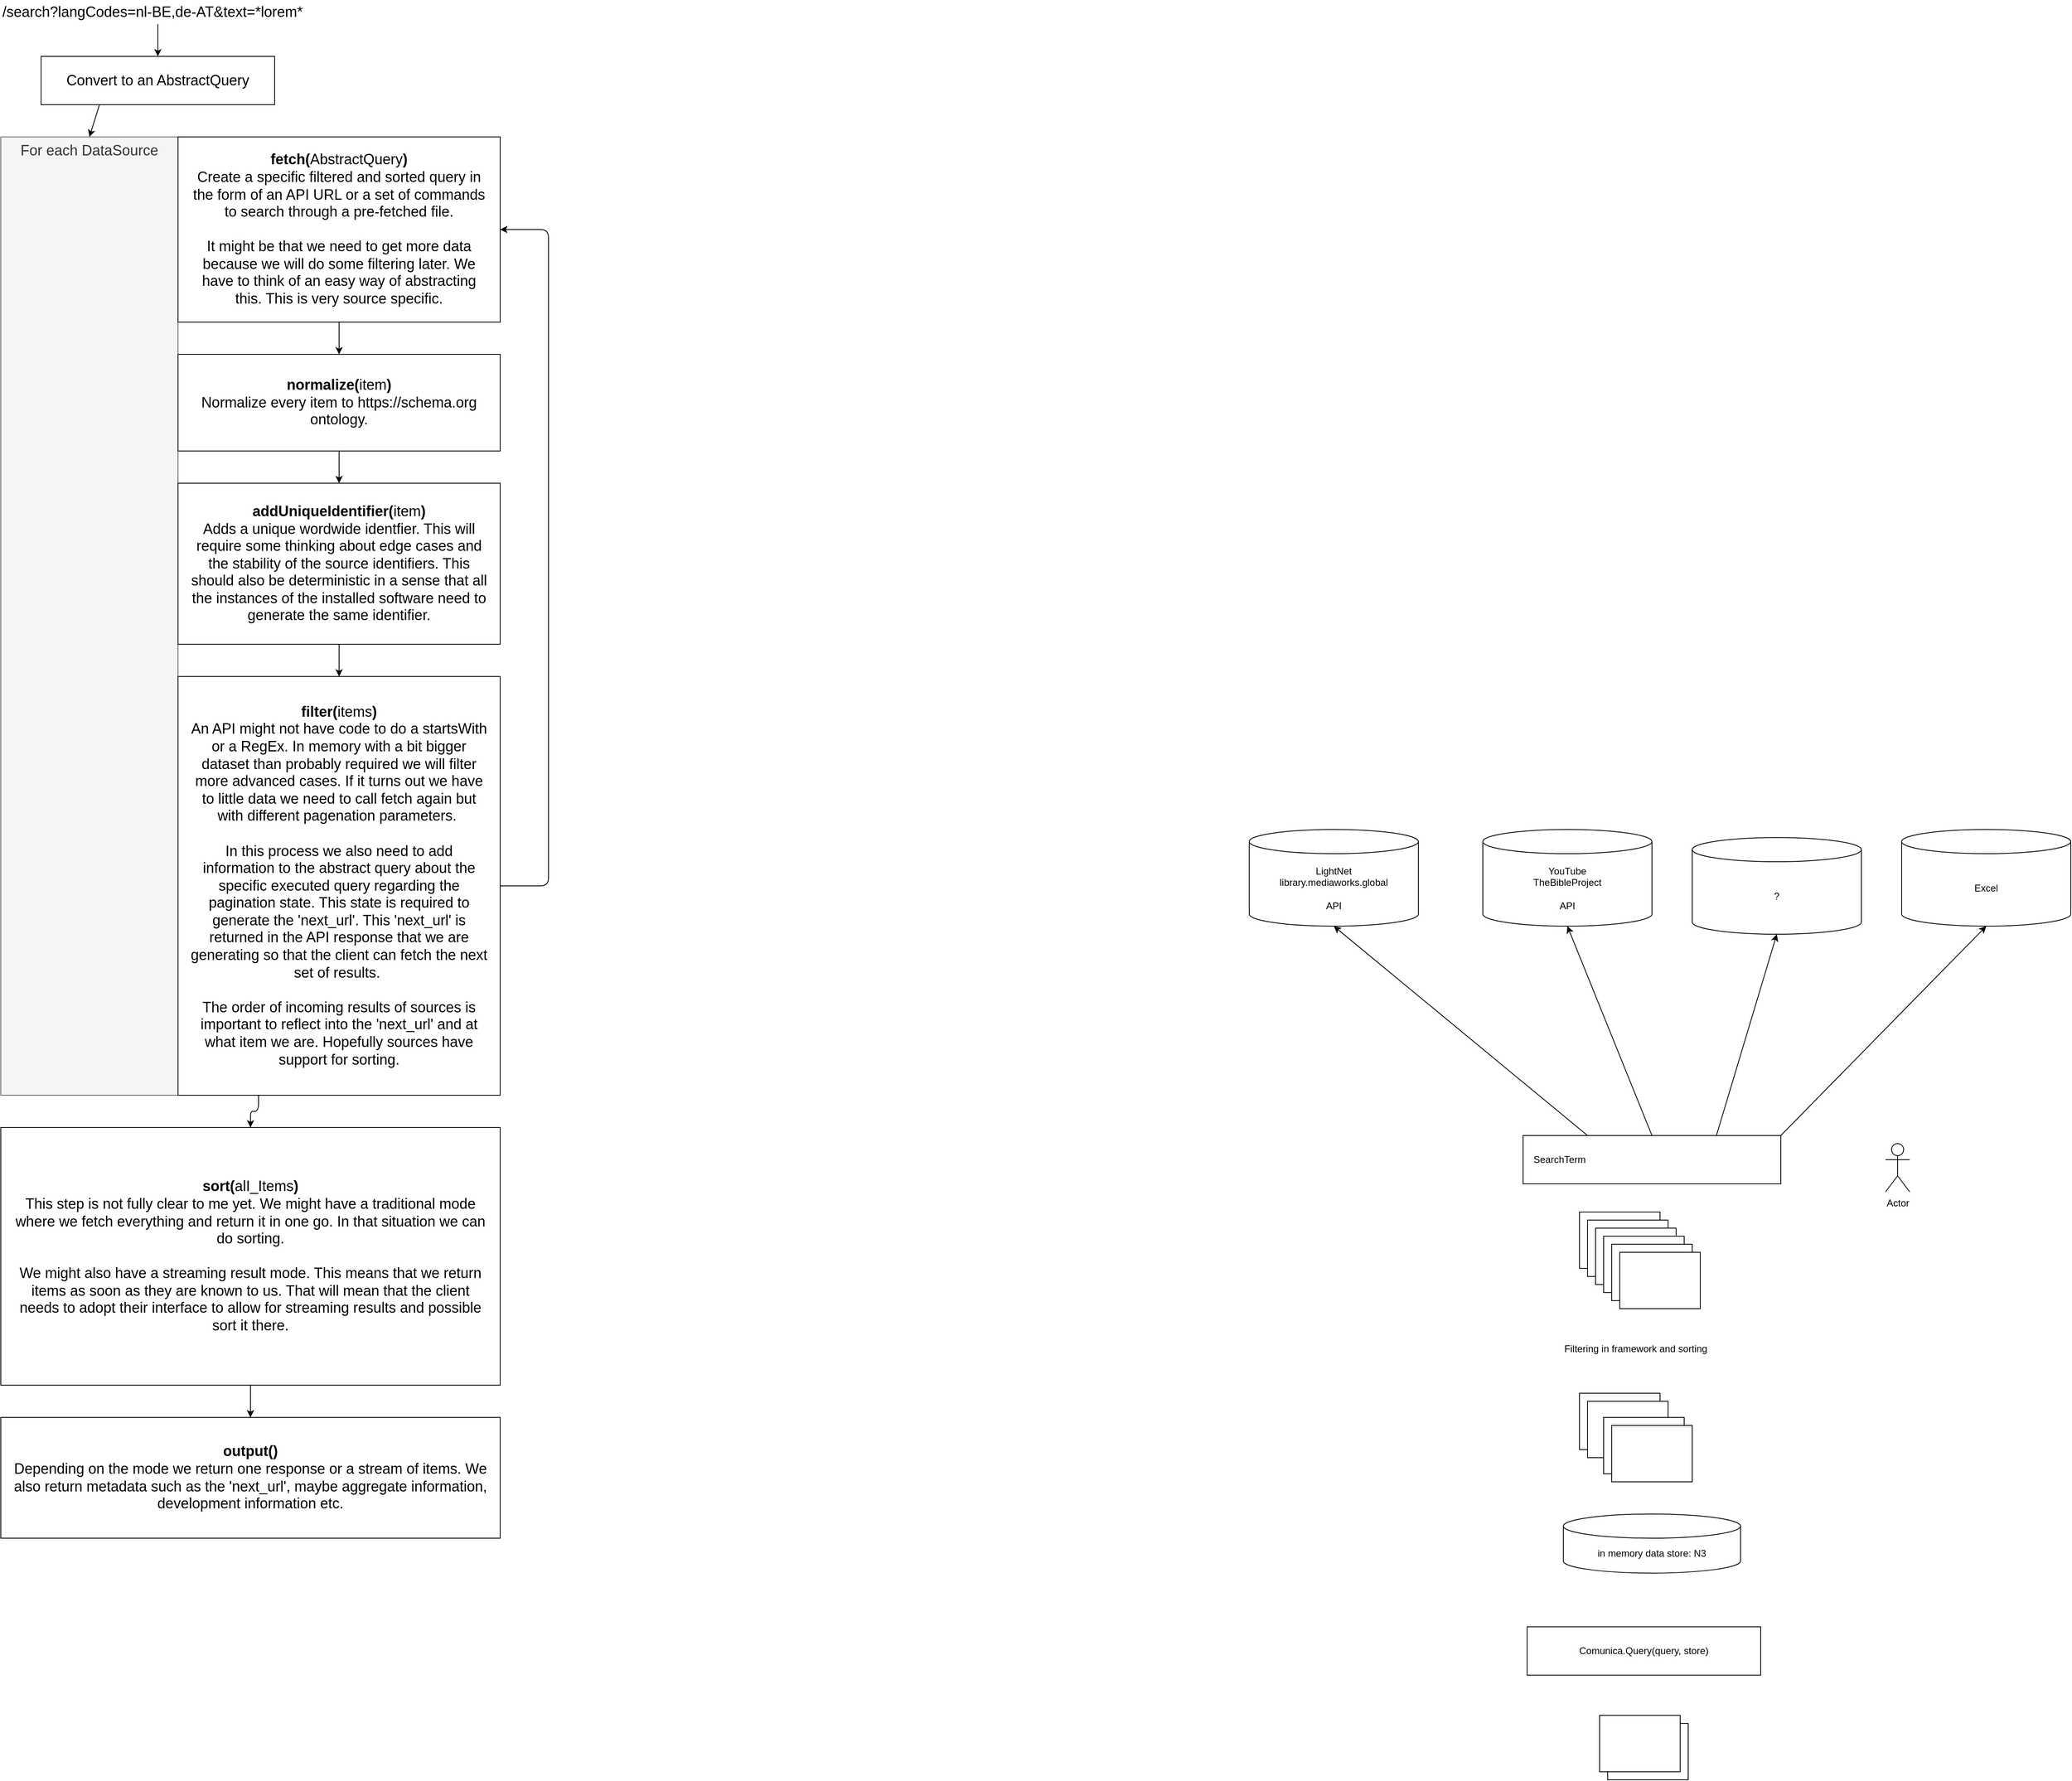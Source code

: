 <mxfile>
    <diagram id="UzllzLov6MiDBfOCMm3I" name="Page-1">
        <mxGraphModel dx="1556" dy="976" grid="1" gridSize="10" guides="1" tooltips="1" connect="1" arrows="1" fold="1" page="1" pageScale="1" pageWidth="850" pageHeight="1100" math="0" shadow="0">
            <root>
                <mxCell id="0"/>
                <mxCell id="1" parent="0"/>
                <mxCell id="36" value="" style="rounded=0;whiteSpace=wrap;html=1;" vertex="1" parent="1">
                    <mxGeometry x="2000" y="1545" width="100" height="70" as="geometry"/>
                </mxCell>
                <mxCell id="10" style="edgeStyle=none;html=1;exitX=0.5;exitY=1;exitDx=0;exitDy=0;entryX=0.5;entryY=0;entryDx=0;entryDy=0;fontSize=18;" parent="1" source="4" target="7" edge="1">
                    <mxGeometry relative="1" as="geometry"/>
                </mxCell>
                <mxCell id="4" value="/search?langCodes=nl-BE,de-AT&amp;amp;text=*lorem*" style="text;html=1;strokeColor=none;fillColor=none;align=left;verticalAlign=middle;whiteSpace=wrap;rounded=0;fontSize=18;" parent="1" vertex="1">
                    <mxGeometry x="40" y="40" width="390" height="30" as="geometry"/>
                </mxCell>
                <mxCell id="13" style="edgeStyle=none;html=1;exitX=0.25;exitY=1;exitDx=0;exitDy=0;entryX=0.5;entryY=0;entryDx=0;entryDy=0;fontSize=18;" parent="1" source="7" target="11" edge="1">
                    <mxGeometry relative="1" as="geometry"/>
                </mxCell>
                <mxCell id="7" value="Convert to an AbstractQuery" style="rounded=0;whiteSpace=wrap;html=1;fontSize=18;" parent="1" vertex="1">
                    <mxGeometry x="90" y="110" width="290" height="60" as="geometry"/>
                </mxCell>
                <mxCell id="11" value="For each DataSource" style="rounded=0;whiteSpace=wrap;html=1;fontSize=18;fillColor=#f5f5f5;fontColor=#333333;strokeColor=#666666;verticalAlign=top;" parent="1" vertex="1">
                    <mxGeometry x="40" y="210" width="220" height="1190" as="geometry"/>
                </mxCell>
                <mxCell id="15" style="edgeStyle=none;html=1;exitX=0.5;exitY=1;exitDx=0;exitDy=0;entryX=0.5;entryY=0;entryDx=0;entryDy=0;fontSize=18;" parent="1" source="12" target="14" edge="1">
                    <mxGeometry relative="1" as="geometry"/>
                </mxCell>
                <mxCell id="12" value="&lt;b&gt;fetch(&lt;/b&gt;AbstractQuery&lt;b&gt;)&lt;/b&gt;&lt;br&gt;Create a specific filtered and sorted query in the form of an API URL or a set of commands to search through a pre-fetched file.&lt;br&gt;&lt;br&gt;It might be that we need to get more data because we will do some filtering later. We have to think of an easy way of abstracting this. This is very source specific." style="rounded=0;whiteSpace=wrap;html=1;fontSize=18;spacing=15;" parent="1" vertex="1">
                    <mxGeometry x="260" y="210" width="400" height="230" as="geometry"/>
                </mxCell>
                <mxCell id="17" style="edgeStyle=none;html=1;exitX=0.5;exitY=1;exitDx=0;exitDy=0;entryX=0.5;entryY=0;entryDx=0;entryDy=0;fontSize=18;" parent="1" source="14" target="16" edge="1">
                    <mxGeometry relative="1" as="geometry"/>
                </mxCell>
                <mxCell id="14" value="&lt;b&gt;normalize(&lt;/b&gt;item&lt;b&gt;)&lt;/b&gt;&lt;br&gt;Normalize every item to https://schema.org ontology." style="rounded=0;whiteSpace=wrap;html=1;fontSize=18;spacing=15;" parent="1" vertex="1">
                    <mxGeometry x="260" y="480" width="400" height="120" as="geometry"/>
                </mxCell>
                <mxCell id="20" style="edgeStyle=orthogonalEdgeStyle;html=1;exitX=0.5;exitY=1;exitDx=0;exitDy=0;entryX=0.5;entryY=0;entryDx=0;entryDy=0;fontSize=18;" parent="1" source="16" target="18" edge="1">
                    <mxGeometry relative="1" as="geometry"/>
                </mxCell>
                <mxCell id="16" value="&lt;b&gt;addUniqueIdentifier(&lt;/b&gt;item&lt;b&gt;)&lt;/b&gt;&lt;br&gt;Adds a unique wordwide identfier. This will require some thinking about edge cases and the stability of the source identifiers. This should also be deterministic in a sense that all the instances of the installed software need to generate the same identifier." style="rounded=0;whiteSpace=wrap;html=1;fontSize=18;spacing=15;" parent="1" vertex="1">
                    <mxGeometry x="260" y="640" width="400" height="200" as="geometry"/>
                </mxCell>
                <mxCell id="19" style="edgeStyle=orthogonalEdgeStyle;html=1;exitX=1;exitY=0.5;exitDx=0;exitDy=0;entryX=1;entryY=0.5;entryDx=0;entryDy=0;fontSize=18;" parent="1" source="18" target="12" edge="1">
                    <mxGeometry relative="1" as="geometry">
                        <Array as="points">
                            <mxPoint x="720" y="1140"/>
                            <mxPoint x="720" y="325"/>
                        </Array>
                    </mxGeometry>
                </mxCell>
                <mxCell id="23" style="edgeStyle=orthogonalEdgeStyle;html=1;exitX=0.25;exitY=1;exitDx=0;exitDy=0;fontSize=18;" parent="1" source="18" target="21" edge="1">
                    <mxGeometry relative="1" as="geometry"/>
                </mxCell>
                <mxCell id="18" value="&lt;b&gt;filter(&lt;/b&gt;items&lt;b&gt;)&lt;/b&gt;&lt;br&gt;An API might not have code to do a startsWith or a RegEx. In memory with a bit bigger dataset than probably required we will filter more advanced cases. If it turns out we have to little data we need to call fetch again but with different pagenation parameters.&amp;nbsp;&lt;br&gt;&lt;br&gt;In this process we also need to add information to the abstract query about the specific executed query regarding the pagination state. This state is required to generate the 'next_url'. This 'next_url' is returned in the API response that we are generating so that the client can fetch the next set of results.&amp;nbsp;&lt;br&gt;&lt;br&gt;The order of incoming results of sources is important to reflect into the 'next_url' and at what item we are. Hopefully sources have support for sorting." style="rounded=0;whiteSpace=wrap;html=1;fontSize=18;spacing=15;" parent="1" vertex="1">
                    <mxGeometry x="260" y="880" width="400" height="520" as="geometry"/>
                </mxCell>
                <mxCell id="25" style="edgeStyle=orthogonalEdgeStyle;html=1;exitX=0.5;exitY=1;exitDx=0;exitDy=0;entryX=0.5;entryY=0;entryDx=0;entryDy=0;fontSize=18;" parent="1" source="21" target="24" edge="1">
                    <mxGeometry relative="1" as="geometry"/>
                </mxCell>
                <mxCell id="21" value="&lt;b&gt;sort(&lt;/b&gt;alI_Items&lt;b&gt;)&lt;/b&gt;&lt;br&gt;This step is not fully clear to me yet. We might have a traditional mode where we fetch everything and return it in one go. In that situation we can do sorting.&lt;br&gt;&lt;br&gt;We might also have a streaming result mode. This means that we return items as soon as they are known to us. That will mean that the client needs to adopt their interface to allow for streaming results and possible sort it there." style="rounded=0;whiteSpace=wrap;html=1;fontSize=18;spacing=15;" parent="1" vertex="1">
                    <mxGeometry x="40" y="1440" width="620" height="320" as="geometry"/>
                </mxCell>
                <mxCell id="24" value="&lt;b&gt;output()&lt;/b&gt;&lt;br&gt;Depending on the mode we return one response or a stream of items. We also return metadata such as the 'next_url', maybe aggregate information, development information etc." style="rounded=0;whiteSpace=wrap;html=1;fontSize=18;spacing=15;" parent="1" vertex="1">
                    <mxGeometry x="40" y="1800" width="620" height="150" as="geometry"/>
                </mxCell>
                <mxCell id="26" value="LightNet&lt;br&gt;library.mediaworks.global&lt;br&gt;&lt;br&gt;API" style="shape=cylinder3;whiteSpace=wrap;html=1;boundedLbl=1;backgroundOutline=1;size=15;" vertex="1" parent="1">
                    <mxGeometry x="1590" y="1070" width="210" height="120" as="geometry"/>
                </mxCell>
                <mxCell id="27" value="YouTube&lt;br&gt;TheBibleProject&lt;br&gt;&lt;br&gt;API" style="shape=cylinder3;whiteSpace=wrap;html=1;boundedLbl=1;backgroundOutline=1;size=15;" vertex="1" parent="1">
                    <mxGeometry x="1880" y="1070" width="210" height="120" as="geometry"/>
                </mxCell>
                <mxCell id="28" value="?" style="shape=cylinder3;whiteSpace=wrap;html=1;boundedLbl=1;backgroundOutline=1;size=15;" vertex="1" parent="1">
                    <mxGeometry x="2140" y="1080" width="210" height="120" as="geometry"/>
                </mxCell>
                <mxCell id="29" value="Excel" style="shape=cylinder3;whiteSpace=wrap;html=1;boundedLbl=1;backgroundOutline=1;size=15;" vertex="1" parent="1">
                    <mxGeometry x="2400" y="1070" width="210" height="120" as="geometry"/>
                </mxCell>
                <mxCell id="30" value="Actor" style="shape=umlActor;verticalLabelPosition=bottom;verticalAlign=top;html=1;outlineConnect=0;" vertex="1" parent="1">
                    <mxGeometry x="2380" y="1460" width="30" height="60" as="geometry"/>
                </mxCell>
                <mxCell id="32" style="edgeStyle=none;html=1;exitX=0.25;exitY=0;exitDx=0;exitDy=0;entryX=0.5;entryY=1;entryDx=0;entryDy=0;entryPerimeter=0;" edge="1" parent="1" source="31" target="26">
                    <mxGeometry relative="1" as="geometry"/>
                </mxCell>
                <mxCell id="33" style="edgeStyle=none;html=1;exitX=0.5;exitY=0;exitDx=0;exitDy=0;entryX=0.5;entryY=1;entryDx=0;entryDy=0;entryPerimeter=0;" edge="1" parent="1" source="31" target="27">
                    <mxGeometry relative="1" as="geometry"/>
                </mxCell>
                <mxCell id="34" style="edgeStyle=none;html=1;exitX=0.75;exitY=0;exitDx=0;exitDy=0;entryX=0.5;entryY=1;entryDx=0;entryDy=0;entryPerimeter=0;" edge="1" parent="1" source="31" target="28">
                    <mxGeometry relative="1" as="geometry"/>
                </mxCell>
                <mxCell id="35" style="edgeStyle=none;html=1;exitX=1;exitY=0;exitDx=0;exitDy=0;entryX=0.5;entryY=1;entryDx=0;entryDy=0;entryPerimeter=0;" edge="1" parent="1" source="31" target="29">
                    <mxGeometry relative="1" as="geometry"/>
                </mxCell>
                <mxCell id="31" value="SearchTerm" style="rounded=0;whiteSpace=wrap;html=1;align=left;spacing=13;" vertex="1" parent="1">
                    <mxGeometry x="1930" y="1450" width="320" height="60" as="geometry"/>
                </mxCell>
                <mxCell id="37" value="" style="rounded=0;whiteSpace=wrap;html=1;" vertex="1" parent="1">
                    <mxGeometry x="2010" y="1555" width="100" height="70" as="geometry"/>
                </mxCell>
                <mxCell id="38" value="" style="rounded=0;whiteSpace=wrap;html=1;" vertex="1" parent="1">
                    <mxGeometry x="2020" y="1565" width="100" height="70" as="geometry"/>
                </mxCell>
                <mxCell id="39" value="" style="rounded=0;whiteSpace=wrap;html=1;" vertex="1" parent="1">
                    <mxGeometry x="2030" y="1575" width="100" height="70" as="geometry"/>
                </mxCell>
                <mxCell id="40" value="" style="rounded=0;whiteSpace=wrap;html=1;" vertex="1" parent="1">
                    <mxGeometry x="2040" y="1585" width="100" height="70" as="geometry"/>
                </mxCell>
                <mxCell id="41" value="" style="rounded=0;whiteSpace=wrap;html=1;" vertex="1" parent="1">
                    <mxGeometry x="2050" y="1595" width="100" height="70" as="geometry"/>
                </mxCell>
                <mxCell id="42" value="" style="rounded=0;whiteSpace=wrap;html=1;" vertex="1" parent="1">
                    <mxGeometry x="2000" y="1770" width="100" height="70" as="geometry"/>
                </mxCell>
                <mxCell id="43" value="" style="rounded=0;whiteSpace=wrap;html=1;" vertex="1" parent="1">
                    <mxGeometry x="2010" y="1780" width="100" height="70" as="geometry"/>
                </mxCell>
                <mxCell id="45" value="" style="rounded=0;whiteSpace=wrap;html=1;" vertex="1" parent="1">
                    <mxGeometry x="2030" y="1800" width="100" height="70" as="geometry"/>
                </mxCell>
                <mxCell id="46" value="" style="rounded=0;whiteSpace=wrap;html=1;" vertex="1" parent="1">
                    <mxGeometry x="2040" y="1810" width="100" height="70" as="geometry"/>
                </mxCell>
                <mxCell id="48" value="Filtering in framework and sorting" style="text;html=1;strokeColor=none;fillColor=none;align=center;verticalAlign=middle;whiteSpace=wrap;rounded=0;" vertex="1" parent="1">
                    <mxGeometry x="1840" y="1700" width="460" height="30" as="geometry"/>
                </mxCell>
                <mxCell id="49" value="in memory data store: N3" style="shape=cylinder3;whiteSpace=wrap;html=1;boundedLbl=1;backgroundOutline=1;size=15;" vertex="1" parent="1">
                    <mxGeometry x="1980" y="1920" width="220" height="73.33" as="geometry"/>
                </mxCell>
                <mxCell id="50" value="Comunica.Query(query, store)" style="rounded=0;whiteSpace=wrap;html=1;" vertex="1" parent="1">
                    <mxGeometry x="1935" y="2060" width="290" height="60" as="geometry"/>
                </mxCell>
                <mxCell id="51" value="" style="rounded=0;whiteSpace=wrap;html=1;" vertex="1" parent="1">
                    <mxGeometry x="2035" y="2180" width="100" height="70" as="geometry"/>
                </mxCell>
                <mxCell id="52" value="" style="rounded=0;whiteSpace=wrap;html=1;" vertex="1" parent="1">
                    <mxGeometry x="2025" y="2170" width="100" height="70" as="geometry"/>
                </mxCell>
            </root>
        </mxGraphModel>
    </diagram>
    <diagram id="xechYlAe_C1E5WnJikjd" name="Page-2">
        <mxGraphModel dx="986" dy="552" grid="1" gridSize="10" guides="1" tooltips="1" connect="1" arrows="1" fold="1" page="1" pageScale="1" pageWidth="850" pageHeight="1100" math="0" shadow="0">
            <root>
                <mxCell id="b7wwP4V9gD_dLYp3s5tP-0"/>
                <mxCell id="b7wwP4V9gD_dLYp3s5tP-1" parent="b7wwP4V9gD_dLYp3s5tP-0"/>
                <mxCell id="b7wwP4V9gD_dLYp3s5tP-91" value="" style="rounded=0;whiteSpace=wrap;html=1;fillColor=#dae8fc;strokeColor=#6c8ebf;" parent="b7wwP4V9gD_dLYp3s5tP-1" vertex="1">
                    <mxGeometry x="320" y="280" width="200" height="80" as="geometry"/>
                </mxCell>
                <mxCell id="b7wwP4V9gD_dLYp3s5tP-14" value="" style="rounded=0;whiteSpace=wrap;html=1;" parent="b7wwP4V9gD_dLYp3s5tP-1" vertex="1">
                    <mxGeometry x="320" y="160" width="400" height="80" as="geometry"/>
                </mxCell>
                <mxCell id="b7wwP4V9gD_dLYp3s5tP-7" value="" style="rounded=0;whiteSpace=wrap;html=1;fillColor=#dae8fc;strokeColor=#6c8ebf;" parent="b7wwP4V9gD_dLYp3s5tP-1" vertex="1">
                    <mxGeometry x="120" y="160" width="200" height="80" as="geometry"/>
                </mxCell>
                <mxCell id="b7wwP4V9gD_dLYp3s5tP-2" value="20" style="rounded=0;whiteSpace=wrap;html=1;" parent="b7wwP4V9gD_dLYp3s5tP-1" vertex="1">
                    <mxGeometry x="120" y="180" width="40" height="40" as="geometry"/>
                </mxCell>
                <mxCell id="b7wwP4V9gD_dLYp3s5tP-3" value="20" style="rounded=0;whiteSpace=wrap;html=1;" parent="b7wwP4V9gD_dLYp3s5tP-1" vertex="1">
                    <mxGeometry x="160" y="180" width="40" height="40" as="geometry"/>
                </mxCell>
                <mxCell id="b7wwP4V9gD_dLYp3s5tP-4" value="20" style="rounded=0;whiteSpace=wrap;html=1;" parent="b7wwP4V9gD_dLYp3s5tP-1" vertex="1">
                    <mxGeometry x="240" y="180" width="40" height="40" as="geometry"/>
                </mxCell>
                <mxCell id="b7wwP4V9gD_dLYp3s5tP-5" value="20" style="rounded=0;whiteSpace=wrap;html=1;" parent="b7wwP4V9gD_dLYp3s5tP-1" vertex="1">
                    <mxGeometry x="200" y="180" width="40" height="40" as="geometry"/>
                </mxCell>
                <mxCell id="b7wwP4V9gD_dLYp3s5tP-6" value="done" style="rounded=0;whiteSpace=wrap;html=1;" parent="b7wwP4V9gD_dLYp3s5tP-1" vertex="1">
                    <mxGeometry x="280" y="180" width="40" height="40" as="geometry"/>
                </mxCell>
                <mxCell id="b7wwP4V9gD_dLYp3s5tP-9" value="" style="rounded=0;whiteSpace=wrap;html=1;" parent="b7wwP4V9gD_dLYp3s5tP-1" vertex="1">
                    <mxGeometry x="320" y="180" width="40" height="40" as="geometry"/>
                </mxCell>
                <mxCell id="b7wwP4V9gD_dLYp3s5tP-10" value="" style="rounded=0;whiteSpace=wrap;html=1;" parent="b7wwP4V9gD_dLYp3s5tP-1" vertex="1">
                    <mxGeometry x="360" y="180" width="40" height="40" as="geometry"/>
                </mxCell>
                <mxCell id="b7wwP4V9gD_dLYp3s5tP-11" value="" style="rounded=0;whiteSpace=wrap;html=1;" parent="b7wwP4V9gD_dLYp3s5tP-1" vertex="1">
                    <mxGeometry x="440" y="180" width="40" height="40" as="geometry"/>
                </mxCell>
                <mxCell id="b7wwP4V9gD_dLYp3s5tP-12" value="" style="rounded=0;whiteSpace=wrap;html=1;" parent="b7wwP4V9gD_dLYp3s5tP-1" vertex="1">
                    <mxGeometry x="400" y="180" width="40" height="40" as="geometry"/>
                </mxCell>
                <mxCell id="b7wwP4V9gD_dLYp3s5tP-13" value="" style="rounded=0;whiteSpace=wrap;html=1;" parent="b7wwP4V9gD_dLYp3s5tP-1" vertex="1">
                    <mxGeometry x="480" y="180" width="40" height="40" as="geometry"/>
                </mxCell>
                <mxCell id="b7wwP4V9gD_dLYp3s5tP-15" value="" style="rounded=0;whiteSpace=wrap;html=1;" parent="b7wwP4V9gD_dLYp3s5tP-1" vertex="1">
                    <mxGeometry x="520" y="180" width="40" height="40" as="geometry"/>
                </mxCell>
                <mxCell id="b7wwP4V9gD_dLYp3s5tP-16" value="" style="rounded=0;whiteSpace=wrap;html=1;" parent="b7wwP4V9gD_dLYp3s5tP-1" vertex="1">
                    <mxGeometry x="560" y="180" width="40" height="40" as="geometry"/>
                </mxCell>
                <mxCell id="b7wwP4V9gD_dLYp3s5tP-17" value="" style="rounded=0;whiteSpace=wrap;html=1;" parent="b7wwP4V9gD_dLYp3s5tP-1" vertex="1">
                    <mxGeometry x="640" y="180" width="40" height="40" as="geometry"/>
                </mxCell>
                <mxCell id="b7wwP4V9gD_dLYp3s5tP-18" value="" style="rounded=0;whiteSpace=wrap;html=1;" parent="b7wwP4V9gD_dLYp3s5tP-1" vertex="1">
                    <mxGeometry x="600" y="180" width="40" height="40" as="geometry"/>
                </mxCell>
                <mxCell id="b7wwP4V9gD_dLYp3s5tP-19" value="" style="rounded=0;whiteSpace=wrap;html=1;" parent="b7wwP4V9gD_dLYp3s5tP-1" vertex="1">
                    <mxGeometry x="680" y="180" width="40" height="40" as="geometry"/>
                </mxCell>
                <mxCell id="b7wwP4V9gD_dLYp3s5tP-74" value="" style="rounded=0;whiteSpace=wrap;html=1;" parent="b7wwP4V9gD_dLYp3s5tP-1" vertex="1">
                    <mxGeometry x="520" y="280" width="200" height="80" as="geometry"/>
                </mxCell>
                <mxCell id="b7wwP4V9gD_dLYp3s5tP-75" value="" style="rounded=0;whiteSpace=wrap;html=1;" parent="b7wwP4V9gD_dLYp3s5tP-1" vertex="1">
                    <mxGeometry x="120" y="280" width="200" height="80" as="geometry"/>
                </mxCell>
                <mxCell id="b7wwP4V9gD_dLYp3s5tP-76" value="20" style="rounded=0;whiteSpace=wrap;html=1;" parent="b7wwP4V9gD_dLYp3s5tP-1" vertex="1">
                    <mxGeometry x="120" y="300" width="40" height="40" as="geometry"/>
                </mxCell>
                <mxCell id="b7wwP4V9gD_dLYp3s5tP-77" value="20" style="rounded=0;whiteSpace=wrap;html=1;" parent="b7wwP4V9gD_dLYp3s5tP-1" vertex="1">
                    <mxGeometry x="160" y="300" width="40" height="40" as="geometry"/>
                </mxCell>
                <mxCell id="b7wwP4V9gD_dLYp3s5tP-78" value="20" style="rounded=0;whiteSpace=wrap;html=1;" parent="b7wwP4V9gD_dLYp3s5tP-1" vertex="1">
                    <mxGeometry x="240" y="300" width="40" height="40" as="geometry"/>
                </mxCell>
                <mxCell id="b7wwP4V9gD_dLYp3s5tP-79" value="20" style="rounded=0;whiteSpace=wrap;html=1;" parent="b7wwP4V9gD_dLYp3s5tP-1" vertex="1">
                    <mxGeometry x="200" y="300" width="40" height="40" as="geometry"/>
                </mxCell>
                <mxCell id="b7wwP4V9gD_dLYp3s5tP-80" value="done" style="rounded=0;whiteSpace=wrap;html=1;" parent="b7wwP4V9gD_dLYp3s5tP-1" vertex="1">
                    <mxGeometry x="280" y="300" width="40" height="40" as="geometry"/>
                </mxCell>
                <mxCell id="b7wwP4V9gD_dLYp3s5tP-81" value="done" style="rounded=0;whiteSpace=wrap;html=1;" parent="b7wwP4V9gD_dLYp3s5tP-1" vertex="1">
                    <mxGeometry x="320" y="300" width="40" height="40" as="geometry"/>
                </mxCell>
                <mxCell id="b7wwP4V9gD_dLYp3s5tP-82" value="20" style="rounded=0;whiteSpace=wrap;html=1;" parent="b7wwP4V9gD_dLYp3s5tP-1" vertex="1">
                    <mxGeometry x="360" y="300" width="40" height="40" as="geometry"/>
                </mxCell>
                <mxCell id="b7wwP4V9gD_dLYp3s5tP-83" value="20" style="rounded=0;whiteSpace=wrap;html=1;" parent="b7wwP4V9gD_dLYp3s5tP-1" vertex="1">
                    <mxGeometry x="440" y="300" width="40" height="40" as="geometry"/>
                </mxCell>
                <mxCell id="b7wwP4V9gD_dLYp3s5tP-84" value="20" style="rounded=0;whiteSpace=wrap;html=1;" parent="b7wwP4V9gD_dLYp3s5tP-1" vertex="1">
                    <mxGeometry x="400" y="300" width="40" height="40" as="geometry"/>
                </mxCell>
                <mxCell id="b7wwP4V9gD_dLYp3s5tP-85" value="20" style="rounded=0;whiteSpace=wrap;html=1;" parent="b7wwP4V9gD_dLYp3s5tP-1" vertex="1">
                    <mxGeometry x="480" y="300" width="40" height="40" as="geometry"/>
                </mxCell>
                <mxCell id="b7wwP4V9gD_dLYp3s5tP-86" value="" style="rounded=0;whiteSpace=wrap;html=1;" parent="b7wwP4V9gD_dLYp3s5tP-1" vertex="1">
                    <mxGeometry x="520" y="300" width="40" height="40" as="geometry"/>
                </mxCell>
                <mxCell id="b7wwP4V9gD_dLYp3s5tP-87" value="" style="rounded=0;whiteSpace=wrap;html=1;" parent="b7wwP4V9gD_dLYp3s5tP-1" vertex="1">
                    <mxGeometry x="560" y="300" width="40" height="40" as="geometry"/>
                </mxCell>
                <mxCell id="b7wwP4V9gD_dLYp3s5tP-88" value="" style="rounded=0;whiteSpace=wrap;html=1;" parent="b7wwP4V9gD_dLYp3s5tP-1" vertex="1">
                    <mxGeometry x="640" y="300" width="40" height="40" as="geometry"/>
                </mxCell>
                <mxCell id="b7wwP4V9gD_dLYp3s5tP-89" value="" style="rounded=0;whiteSpace=wrap;html=1;" parent="b7wwP4V9gD_dLYp3s5tP-1" vertex="1">
                    <mxGeometry x="600" y="300" width="40" height="40" as="geometry"/>
                </mxCell>
                <mxCell id="b7wwP4V9gD_dLYp3s5tP-90" value="" style="rounded=0;whiteSpace=wrap;html=1;" parent="b7wwP4V9gD_dLYp3s5tP-1" vertex="1">
                    <mxGeometry x="680" y="300" width="40" height="40" as="geometry"/>
                </mxCell>
                <mxCell id="b7wwP4V9gD_dLYp3s5tP-93" value="" style="rounded=0;whiteSpace=wrap;html=1;fillColor=#dae8fc;strokeColor=#6c8ebf;" parent="b7wwP4V9gD_dLYp3s5tP-1" vertex="1">
                    <mxGeometry x="520" y="400" width="200" height="80" as="geometry"/>
                </mxCell>
                <mxCell id="b7wwP4V9gD_dLYp3s5tP-94" value="" style="rounded=0;whiteSpace=wrap;html=1;" parent="b7wwP4V9gD_dLYp3s5tP-1" vertex="1">
                    <mxGeometry x="120" y="400" width="400" height="80" as="geometry"/>
                </mxCell>
                <mxCell id="b7wwP4V9gD_dLYp3s5tP-95" value="20" style="rounded=0;whiteSpace=wrap;html=1;" parent="b7wwP4V9gD_dLYp3s5tP-1" vertex="1">
                    <mxGeometry x="120" y="420" width="40" height="40" as="geometry"/>
                </mxCell>
                <mxCell id="b7wwP4V9gD_dLYp3s5tP-96" value="20" style="rounded=0;whiteSpace=wrap;html=1;" parent="b7wwP4V9gD_dLYp3s5tP-1" vertex="1">
                    <mxGeometry x="160" y="420" width="40" height="40" as="geometry"/>
                </mxCell>
                <mxCell id="b7wwP4V9gD_dLYp3s5tP-97" value="20" style="rounded=0;whiteSpace=wrap;html=1;" parent="b7wwP4V9gD_dLYp3s5tP-1" vertex="1">
                    <mxGeometry x="240" y="420" width="40" height="40" as="geometry"/>
                </mxCell>
                <mxCell id="b7wwP4V9gD_dLYp3s5tP-98" value="20" style="rounded=0;whiteSpace=wrap;html=1;" parent="b7wwP4V9gD_dLYp3s5tP-1" vertex="1">
                    <mxGeometry x="200" y="420" width="40" height="40" as="geometry"/>
                </mxCell>
                <mxCell id="b7wwP4V9gD_dLYp3s5tP-99" value="done" style="rounded=0;whiteSpace=wrap;html=1;" parent="b7wwP4V9gD_dLYp3s5tP-1" vertex="1">
                    <mxGeometry x="280" y="420" width="40" height="40" as="geometry"/>
                </mxCell>
                <mxCell id="b7wwP4V9gD_dLYp3s5tP-100" value="done" style="rounded=0;whiteSpace=wrap;html=1;" parent="b7wwP4V9gD_dLYp3s5tP-1" vertex="1">
                    <mxGeometry x="320" y="420" width="40" height="40" as="geometry"/>
                </mxCell>
                <mxCell id="b7wwP4V9gD_dLYp3s5tP-101" value="20" style="rounded=0;whiteSpace=wrap;html=1;" parent="b7wwP4V9gD_dLYp3s5tP-1" vertex="1">
                    <mxGeometry x="360" y="420" width="40" height="40" as="geometry"/>
                </mxCell>
                <mxCell id="b7wwP4V9gD_dLYp3s5tP-102" value="20" style="rounded=0;whiteSpace=wrap;html=1;" parent="b7wwP4V9gD_dLYp3s5tP-1" vertex="1">
                    <mxGeometry x="440" y="420" width="40" height="40" as="geometry"/>
                </mxCell>
                <mxCell id="b7wwP4V9gD_dLYp3s5tP-103" value="20" style="rounded=0;whiteSpace=wrap;html=1;" parent="b7wwP4V9gD_dLYp3s5tP-1" vertex="1">
                    <mxGeometry x="400" y="420" width="40" height="40" as="geometry"/>
                </mxCell>
                <mxCell id="b7wwP4V9gD_dLYp3s5tP-104" value="20" style="rounded=0;whiteSpace=wrap;html=1;" parent="b7wwP4V9gD_dLYp3s5tP-1" vertex="1">
                    <mxGeometry x="480" y="420" width="40" height="40" as="geometry"/>
                </mxCell>
                <mxCell id="b7wwP4V9gD_dLYp3s5tP-105" value="hit" style="rounded=0;whiteSpace=wrap;html=1;" parent="b7wwP4V9gD_dLYp3s5tP-1" vertex="1">
                    <mxGeometry x="520" y="420" width="40" height="40" as="geometry"/>
                </mxCell>
                <mxCell id="b7wwP4V9gD_dLYp3s5tP-106" value="20" style="rounded=0;whiteSpace=wrap;html=1;" parent="b7wwP4V9gD_dLYp3s5tP-1" vertex="1">
                    <mxGeometry x="560" y="420" width="40" height="40" as="geometry"/>
                </mxCell>
                <mxCell id="b7wwP4V9gD_dLYp3s5tP-107" value="20" style="rounded=0;whiteSpace=wrap;html=1;" parent="b7wwP4V9gD_dLYp3s5tP-1" vertex="1">
                    <mxGeometry x="640" y="420" width="40" height="40" as="geometry"/>
                </mxCell>
                <mxCell id="b7wwP4V9gD_dLYp3s5tP-108" value="20" style="rounded=0;whiteSpace=wrap;html=1;" parent="b7wwP4V9gD_dLYp3s5tP-1" vertex="1">
                    <mxGeometry x="600" y="420" width="40" height="40" as="geometry"/>
                </mxCell>
                <mxCell id="b7wwP4V9gD_dLYp3s5tP-109" value="20" style="rounded=0;whiteSpace=wrap;html=1;" parent="b7wwP4V9gD_dLYp3s5tP-1" vertex="1">
                    <mxGeometry x="680" y="420" width="40" height="40" as="geometry"/>
                </mxCell>
                <mxCell id="b7wwP4V9gD_dLYp3s5tP-111" value="" style="rounded=0;whiteSpace=wrap;html=1;" parent="b7wwP4V9gD_dLYp3s5tP-1" vertex="1">
                    <mxGeometry x="400" y="520" width="320" height="80" as="geometry"/>
                </mxCell>
                <mxCell id="b7wwP4V9gD_dLYp3s5tP-112" value="" style="rounded=0;whiteSpace=wrap;html=1;fillColor=#dae8fc;strokeColor=#6c8ebf;" parent="b7wwP4V9gD_dLYp3s5tP-1" vertex="1">
                    <mxGeometry x="120" y="520" width="280" height="80" as="geometry"/>
                </mxCell>
                <mxCell id="b7wwP4V9gD_dLYp3s5tP-113" value="40" style="rounded=0;whiteSpace=wrap;html=1;" parent="b7wwP4V9gD_dLYp3s5tP-1" vertex="1">
                    <mxGeometry x="120" y="540" width="40" height="40" as="geometry"/>
                </mxCell>
                <mxCell id="b7wwP4V9gD_dLYp3s5tP-114" value="hit" style="rounded=0;whiteSpace=wrap;html=1;" parent="b7wwP4V9gD_dLYp3s5tP-1" vertex="1">
                    <mxGeometry x="160" y="540" width="40" height="40" as="geometry"/>
                </mxCell>
                <mxCell id="b7wwP4V9gD_dLYp3s5tP-115" value="40" style="rounded=0;whiteSpace=wrap;html=1;" parent="b7wwP4V9gD_dLYp3s5tP-1" vertex="1">
                    <mxGeometry x="240" y="540" width="40" height="40" as="geometry"/>
                </mxCell>
                <mxCell id="b7wwP4V9gD_dLYp3s5tP-116" value="40" style="rounded=0;whiteSpace=wrap;html=1;" parent="b7wwP4V9gD_dLYp3s5tP-1" vertex="1">
                    <mxGeometry x="200" y="540" width="40" height="40" as="geometry"/>
                </mxCell>
                <mxCell id="b7wwP4V9gD_dLYp3s5tP-117" value="done" style="rounded=0;whiteSpace=wrap;html=1;" parent="b7wwP4V9gD_dLYp3s5tP-1" vertex="1">
                    <mxGeometry x="280" y="540" width="40" height="40" as="geometry"/>
                </mxCell>
                <mxCell id="b7wwP4V9gD_dLYp3s5tP-118" value="done" style="rounded=0;whiteSpace=wrap;html=1;" parent="b7wwP4V9gD_dLYp3s5tP-1" vertex="1">
                    <mxGeometry x="320" y="540" width="40" height="40" as="geometry"/>
                </mxCell>
                <mxCell id="b7wwP4V9gD_dLYp3s5tP-119" value="40" style="rounded=0;whiteSpace=wrap;html=1;" parent="b7wwP4V9gD_dLYp3s5tP-1" vertex="1">
                    <mxGeometry x="360" y="540" width="40" height="40" as="geometry"/>
                </mxCell>
                <mxCell id="b7wwP4V9gD_dLYp3s5tP-120" value="20" style="rounded=0;whiteSpace=wrap;html=1;" parent="b7wwP4V9gD_dLYp3s5tP-1" vertex="1">
                    <mxGeometry x="440" y="540" width="40" height="40" as="geometry"/>
                </mxCell>
                <mxCell id="b7wwP4V9gD_dLYp3s5tP-121" value="20" style="rounded=0;whiteSpace=wrap;html=1;" parent="b7wwP4V9gD_dLYp3s5tP-1" vertex="1">
                    <mxGeometry x="400" y="540" width="40" height="40" as="geometry"/>
                </mxCell>
                <mxCell id="b7wwP4V9gD_dLYp3s5tP-122" value="20" style="rounded=0;whiteSpace=wrap;html=1;" parent="b7wwP4V9gD_dLYp3s5tP-1" vertex="1">
                    <mxGeometry x="480" y="540" width="40" height="40" as="geometry"/>
                </mxCell>
                <mxCell id="b7wwP4V9gD_dLYp3s5tP-123" value="hit" style="rounded=0;whiteSpace=wrap;html=1;" parent="b7wwP4V9gD_dLYp3s5tP-1" vertex="1">
                    <mxGeometry x="520" y="540" width="40" height="40" as="geometry"/>
                </mxCell>
                <mxCell id="b7wwP4V9gD_dLYp3s5tP-124" value="20" style="rounded=0;whiteSpace=wrap;html=1;" parent="b7wwP4V9gD_dLYp3s5tP-1" vertex="1">
                    <mxGeometry x="560" y="540" width="40" height="40" as="geometry"/>
                </mxCell>
                <mxCell id="b7wwP4V9gD_dLYp3s5tP-125" value="20" style="rounded=0;whiteSpace=wrap;html=1;" parent="b7wwP4V9gD_dLYp3s5tP-1" vertex="1">
                    <mxGeometry x="640" y="540" width="40" height="40" as="geometry"/>
                </mxCell>
                <mxCell id="b7wwP4V9gD_dLYp3s5tP-126" value="20" style="rounded=0;whiteSpace=wrap;html=1;" parent="b7wwP4V9gD_dLYp3s5tP-1" vertex="1">
                    <mxGeometry x="600" y="540" width="40" height="40" as="geometry"/>
                </mxCell>
                <mxCell id="b7wwP4V9gD_dLYp3s5tP-127" value="20" style="rounded=0;whiteSpace=wrap;html=1;" parent="b7wwP4V9gD_dLYp3s5tP-1" vertex="1">
                    <mxGeometry x="680" y="540" width="40" height="40" as="geometry"/>
                </mxCell>
            </root>
        </mxGraphModel>
    </diagram>
</mxfile>